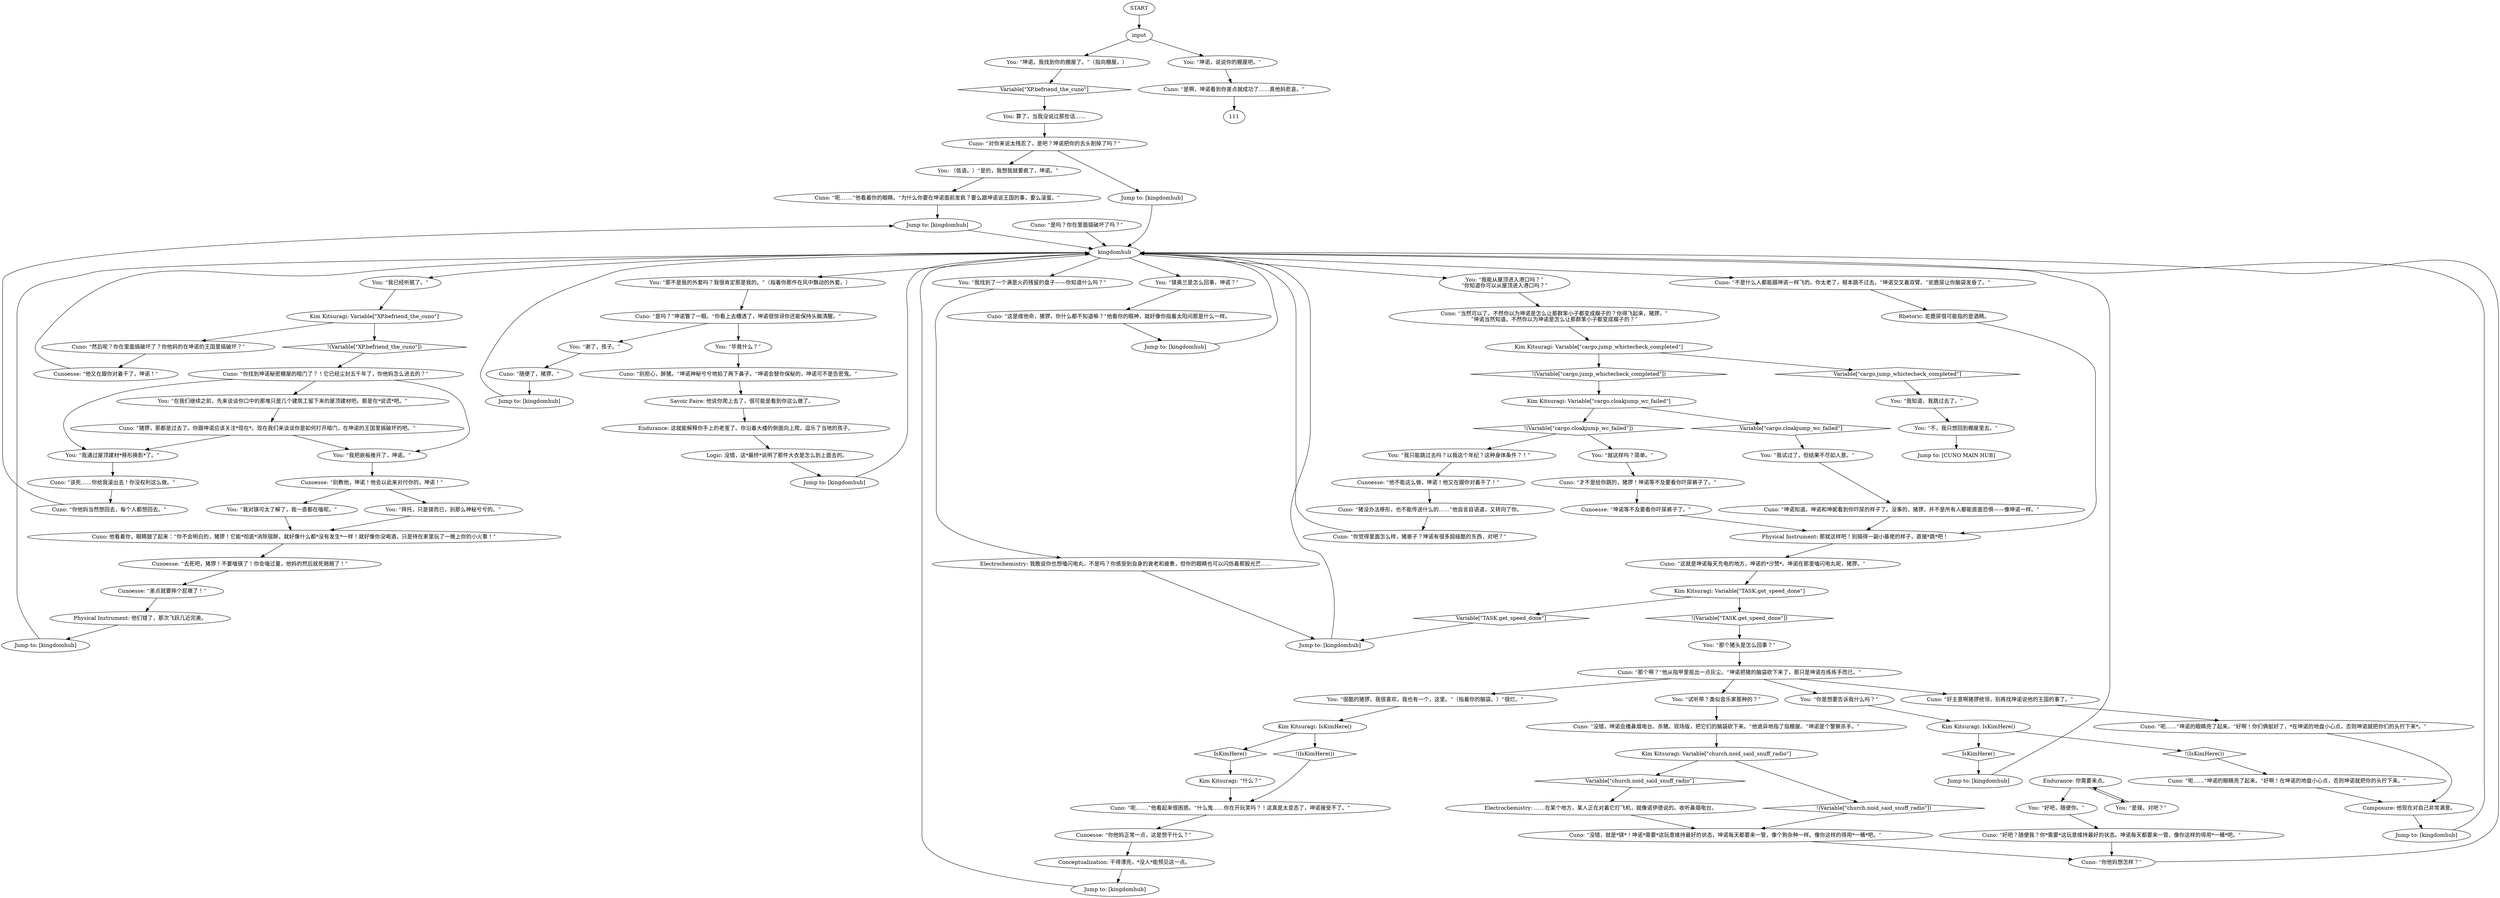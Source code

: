 # YARD / CUNO SHACK
# Talk to Cuno about the content relating to his shack (after you've been inside)
# ==================================================
digraph G {
	  0 [label="START"];
	  1 [label="input"];
	  2 [label="You: “我通过屋顶建材*移形换影*了。”"];
	  3 [label="Cuno: “呃…….”他看起来很困惑。“什么鬼……你在开玩笑吗？！这真是太变态了，坤诺接受不了。”"];
	  4 [label="Cunoesse: “你他妈正常一点，这是想干什么？”"];
	  5 [label="Rhetoric: 驼鹿尿很可能指的是酒精。"];
	  6 [label="Jump to: [kingdomhub]"];
	  7 [label="You: “我知道，我跳过去了。”"];
	  8 [label="Cuno: “猪猡，那都是过去了。你跟坤诺应该关注*现在*。现在我们来谈谈你是如何打开暗门，在坤诺的王国里搞破坏的吧。”"];
	  9 [label="You: “试听带？类似音乐家那种的？”"];
	  10 [label="Jump to: [kingdomhub]"];
	  11 [label="Kim Kitsuragi: IsKimHere()"];
	  12 [label="IsKimHere()", shape=diamond];
	  13 [label="!(IsKimHere())", shape=diamond];
	  14 [label="Cunoesse: “坤诺等不及要看你吓尿裤子了。”"];
	  15 [label="Composure: 他现在对自己非常满意。"];
	  16 [label="Cuno: “那个啊？”他从指甲里抠出一点灰尘。“坤诺把猪的脑袋砍下来了，那只是坤诺在练练手而已。”"];
	  17 [label="Cuno: “是吗？”坤诺瞥了一眼。“你看上去糟透了，坤诺很惊讶你还能保持头脑清醒。”"];
	  18 [label="Cuno: “当然可以了。不然你以为坤诺是怎么让那群笨小子都变成瘸子的？你得飞起来，猪猡。”\n“坤诺当然知道。不然你以为坤诺是怎么让那群笨小子都变成瘸子的？”"];
	  19 [label="Physical Instrument: 那就这样吧！别搞得一副小基佬的样子，直接*跳*吧！"];
	  20 [label="Cuno: “别担心，醉猪。”坤诺神秘兮兮地拍了两下鼻子。“坤诺会替你保秘的，坤诺可不是告密鬼。”"];
	  21 [label="Physical Instrument: 他们错了，那次飞跃几近完美。"];
	  22 [label="You: “镁奥兰是怎么回事，坤诺？”"];
	  23 [label="You: “在我们继续之前，先来谈谈你口中的那堆只是几个建筑工留下来的屋顶建材吧。那是在*说谎*吧。”"];
	  24 [label="Cuno: “没错，坤诺会播鼻烟电台。杀猪。现场版，把它们的脑袋砍下来。”他诡异地指了指棚屋。“坤诺是个警察杀手。”"];
	  25 [label="Endurance: 这就能解释你手上的老茧了。你沿着大楼的侧面向上爬，逗乐了当地的孩子。"];
	  26 [label="Cuno: “你觉得里面怎么样，猪崽子？坤诺有很多超级酷的东西，对吧？”"];
	  27 [label="Jump to: [kingdomhub]"];
	  28 [label="Cuno: “好吧？随便我？你*需要*这玩意维持最好的状态。坤诺每天都要来一管，像你这样的得用*一桶*吧。”"];
	  29 [label="Cuno: “呃……”坤诺的眼睛亮了起来。“好啊！在坤诺的地盘小心点，否则坤诺就把你的头拧下来。”"];
	  30 [label="Cuno: “该死……你给我滚出去！你没权利这么做。”"];
	  31 [label="Kim Kitsuragi: “什么？”"];
	  32 [label="You: “是镁，对吧？”"];
	  33 [label="Kim Kitsuragi: Variable[\"cargo.jump_whictecheck_completed\"]"];
	  34 [label="Variable[\"cargo.jump_whictecheck_completed\"]", shape=diamond];
	  35 [label="!(Variable[\"cargo.jump_whictecheck_completed\"])", shape=diamond];
	  36 [label="You: “我找到了一个满是火药残留的盘子——你知道什么吗？”"];
	  37 [label="Conceptualization: 干得漂亮，*没人*能预见这一点。"];
	  38 [label="Electrochemistry: ……在某个地方，某人正在对着它打飞机，就像诺伊德说的。收听鼻烟电台。"];
	  39 [label="Cuno: “猪没办法移形，也不能传送什么的……”他自言自语道，又转向了你。"];
	  40 [label="You: “坤诺，我找到你的棚屋了。”（指向棚屋。）"];
	  41 [label="You: “我已经听腻了。”"];
	  42 [label="You: “那不是我的外套吗？我很肯定那是我的。”（指着你那件在风中飘动的外套。）"];
	  43 [label="Cuno: “才不是给你跳的，猪猡！坤诺等不及要看你吓尿裤子了。”"];
	  44 [label="You: “毕竟什么？”"];
	  45 [label="Cuno: “呃…….”他看着你的眼睛。“为什么你要在坤诺面前发疯？要么跟坤诺说王国的事，要么滚蛋。”"];
	  46 [label="Cuno: “这是维他命，猪猡。你什么都不知道嘛？”他看你的眼神，就好像你指着太阳问那是什么一样。"];
	  47 [label="You: “好吧，随便你。”"];
	  48 [label="Cuno: “坤诺知道。坤诺和坤妮看到你吓尿的样子了。没事的，猪猡。并不是所有人都能直面恐惧——像坤诺一样。”"];
	  49 [label="You: “谢了，孩子。”"];
	  50 [label="Logic: 没错，这*最终*说明了那件大衣是怎么到上面去的。"];
	  51 [label="You: “我只能跳过去吗？以我这个年纪？这种身体条件？！”"];
	  52 [label="Cunoesse: “他又在跟你对着干了，坤诺！”"];
	  53 [label="Kim Kitsuragi: Variable[\"TASK.get_speed_done\"]"];
	  54 [label="Variable[\"TASK.get_speed_done\"]", shape=diamond];
	  55 [label="!(Variable[\"TASK.get_speed_done\"])", shape=diamond];
	  56 [label="Cuno: “随便了，猪猡。”"];
	  57 [label="Jump to: [kingdomhub]"];
	  58 [label="Kim Kitsuragi: IsKimHere()"];
	  59 [label="IsKimHere()", shape=diamond];
	  60 [label="!(IsKimHere())", shape=diamond];
	  61 [label="Kim Kitsuragi: Variable[\"cargo.cloakjump_wc_failed\"]"];
	  62 [label="Variable[\"cargo.cloakjump_wc_failed\"]", shape=diamond];
	  63 [label="!(Variable[\"cargo.cloakjump_wc_failed\"])", shape=diamond];
	  64 [label="Cuno: “你找到坤诺秘密棚屋的暗门了？！它已经尘封五千年了，你他妈怎么进去的？”"];
	  65 [label="You: “我把嵌板推开了，坤诺。”"];
	  66 [label="Cunoesse: “去死吧，猪猡！不要嗑镁了！你会嗑过量，他妈的然后就死翘翘了！”"];
	  67 [label="Kim Kitsuragi: Variable[\"church.noid_said_snuff_radio\"]"];
	  68 [label="Variable[\"church.noid_said_snuff_radio\"]", shape=diamond];
	  69 [label="!(Variable[\"church.noid_said_snuff_radio\"])", shape=diamond];
	  70 [label="You: “我对镁可太了解了，我一直都在嗑呢。”"];
	  71 [label="Jump to: [kingdomhub]"];
	  72 [label="Jump to: [kingdomhub]"];
	  73 [label="You: “坤诺，说说你的棚屋吧。”"];
	  74 [label="kingdomhub"];
	  75 [label="You: “我能从屋顶进入港口吗？”\n“你知道你可以从屋顶进入港口吗？”"];
	  76 [label="You: “很酷的猪猡。我很喜欢，我也有一个，这里。”（指着你的脑袋。）“很烂。”"];
	  77 [label="Cuno: “对你来说太残忍了，是吧？坤诺把你的舌头割掉了吗？”"];
	  78 [label="You: （低语。）“是的，我想我就要疯了，坤诺。”"];
	  79 [label="You: “拜托，只是镁而已，别那么神秘兮兮的。”"];
	  80 [label="Savoir Faire: 他说你爬上去了，很可能是看到你这么做了。"];
	  81 [label="You: “我试过了，但结果不尽如人意。”"];
	  82 [label="Cuno: 他看着你，眼睛鼓了起来：“你不会明白的，猪猡！它能*彻底*消除宿醉，就好像什么都*没有发生*一样！就好像你没喝酒，只是待在家里玩了一晚上你的小火車！”"];
	  83 [label="You: “就这样吗？简单。”"];
	  84 [label="Jump to: [kingdomhub]"];
	  85 [label="Cuno: “是吗？你在里面搞破坏了吗？”"];
	  86 [label="You: 算了，当我没说过那些话……"];
	  87 [label="You: “你是想要告诉我什么吗？”"];
	  88 [label="Cuno: “好主意啊猪猡统领，别再找坤诺说他的王国的事了。”"];
	  89 [label="Kim Kitsuragi: Variable[\"XP.befriend_the_cuno\"]"];
	  90 [label="Variable[\"XP.befriend_the_cuno\"]", shape=diamond];
	  91 [label="!(Variable[\"XP.befriend_the_cuno\"])", shape=diamond];
	  92 [label="Cuno: “然后呢？你在里面搞破坏了？你他妈的在坤诺的王国里搞破坏？”"];
	  93 [label="Cunoesse: “别教他，坤诺！他会以此来对付你的，坤诺！”"];
	  94 [label="Cuno: “你他妈想怎样？”"];
	  95 [label="Cuno: “是啊，坤诺看到你差点就成功了……真他妈悲哀。”"];
	  96 [label="You: “不，我只想回到棚屋里去。”"];
	  97 [label="Jump to: [kingdomhub]"];
	  98 [label="Cuno: “这就是坤诺每天充电的地方，坤诺的*沙赞*。坤诺在那里嗑闪电丸呢，猪猡。”"];
	  99 [label="Electrochemistry: 我敢说你也想嗑闪电丸，不是吗？你感受到自身的衰老和疲惫，但你的眼睛也可以闪烁着那股光芒……"];
	  100 [label="You: “那个猪头是怎么回事？”"];
	  101 [label="Cuno: “不是什么人都能跟坤诺一样飞的。你太老了，根本跳不过去。”坤诺交叉着双臂。”驼鹿尿让你脑袋发昏了。”"];
	  102 [label="Cunoesse: “他不能这么做，坤诺！他又在跟你对着干了！”"];
	  103 [label="Cuno: “你他妈当然想回去，每个人都想回去。”"];
	  104 [label="Jump to: [CUNO MAIN HUB]"];
	  105 [label="Cuno: “呃……”坤诺的眼睛亮了起来。“好啊！你们俩挺好了，*在坤诺的地盘小心点，否则坤诺就把你们的头拧下来*。”"];
	  106 [label="Jump to: [kingdomhub]"];
	  107 [label="Cuno: “没错，就是*镁*！坤诺*需要*这玩意维持最好的状态，坤诺每天都要来一管，像个狗杂种一样。像你这样的得用*一桶*吧。”"];
	  108 [label="Endurance: 你需要来点。"];
	  109 [label="Jump to: [kingdomhub]"];
	  110 [label="Cunoesse: “差点就要摔个屁墩了！”"];
	  0 -> 1
	  1 -> 40
	  1 -> 73
	  2 -> 30
	  3 -> 4
	  4 -> 37
	  5 -> 19
	  6 -> 74
	  7 -> 96
	  8 -> 65
	  8 -> 2
	  9 -> 24
	  10 -> 74
	  11 -> 12
	  11 -> 13
	  12 -> 31
	  13 -> 3
	  14 -> 19
	  15 -> 57
	  16 -> 88
	  16 -> 9
	  16 -> 76
	  16 -> 87
	  17 -> 49
	  17 -> 44
	  18 -> 33
	  19 -> 98
	  20 -> 80
	  21 -> 84
	  22 -> 46
	  23 -> 8
	  24 -> 67
	  25 -> 50
	  26 -> 74
	  27 -> 74
	  28 -> 94
	  29 -> 15
	  30 -> 103
	  31 -> 3
	  32 -> 108
	  33 -> 34
	  33 -> 35
	  34 -> 7
	  35 -> 61
	  36 -> 99
	  37 -> 27
	  38 -> 107
	  39 -> 26
	  40 -> 90
	  41 -> 89
	  42 -> 17
	  43 -> 14
	  44 -> 20
	  45 -> 10
	  46 -> 109
	  47 -> 28
	  48 -> 19
	  49 -> 56
	  50 -> 72
	  51 -> 102
	  52 -> 74
	  53 -> 54
	  53 -> 55
	  54 -> 6
	  55 -> 100
	  56 -> 71
	  57 -> 74
	  58 -> 59
	  58 -> 60
	  59 -> 106
	  60 -> 29
	  61 -> 62
	  61 -> 63
	  62 -> 81
	  63 -> 51
	  63 -> 83
	  64 -> 65
	  64 -> 2
	  64 -> 23
	  65 -> 93
	  66 -> 110
	  67 -> 68
	  67 -> 69
	  68 -> 38
	  69 -> 107
	  70 -> 82
	  71 -> 74
	  72 -> 74
	  73 -> 95
	  74 -> 36
	  74 -> 101
	  74 -> 41
	  74 -> 42
	  74 -> 75
	  74 -> 22
	  75 -> 18
	  76 -> 11
	  77 -> 97
	  77 -> 78
	  78 -> 45
	  79 -> 82
	  80 -> 25
	  81 -> 48
	  82 -> 66
	  83 -> 43
	  84 -> 74
	  85 -> 74
	  86 -> 77
	  87 -> 58
	  88 -> 105
	  89 -> 91
	  89 -> 92
	  90 -> 86
	  91 -> 64
	  92 -> 52
	  93 -> 70
	  93 -> 79
	  94 -> 74
	  95 -> 111
	  96 -> 104
	  97 -> 74
	  98 -> 53
	  99 -> 6
	  100 -> 16
	  101 -> 5
	  102 -> 39
	  103 -> 10
	  105 -> 15
	  106 -> 74
	  107 -> 94
	  108 -> 32
	  108 -> 47
	  109 -> 74
	  110 -> 21
}

